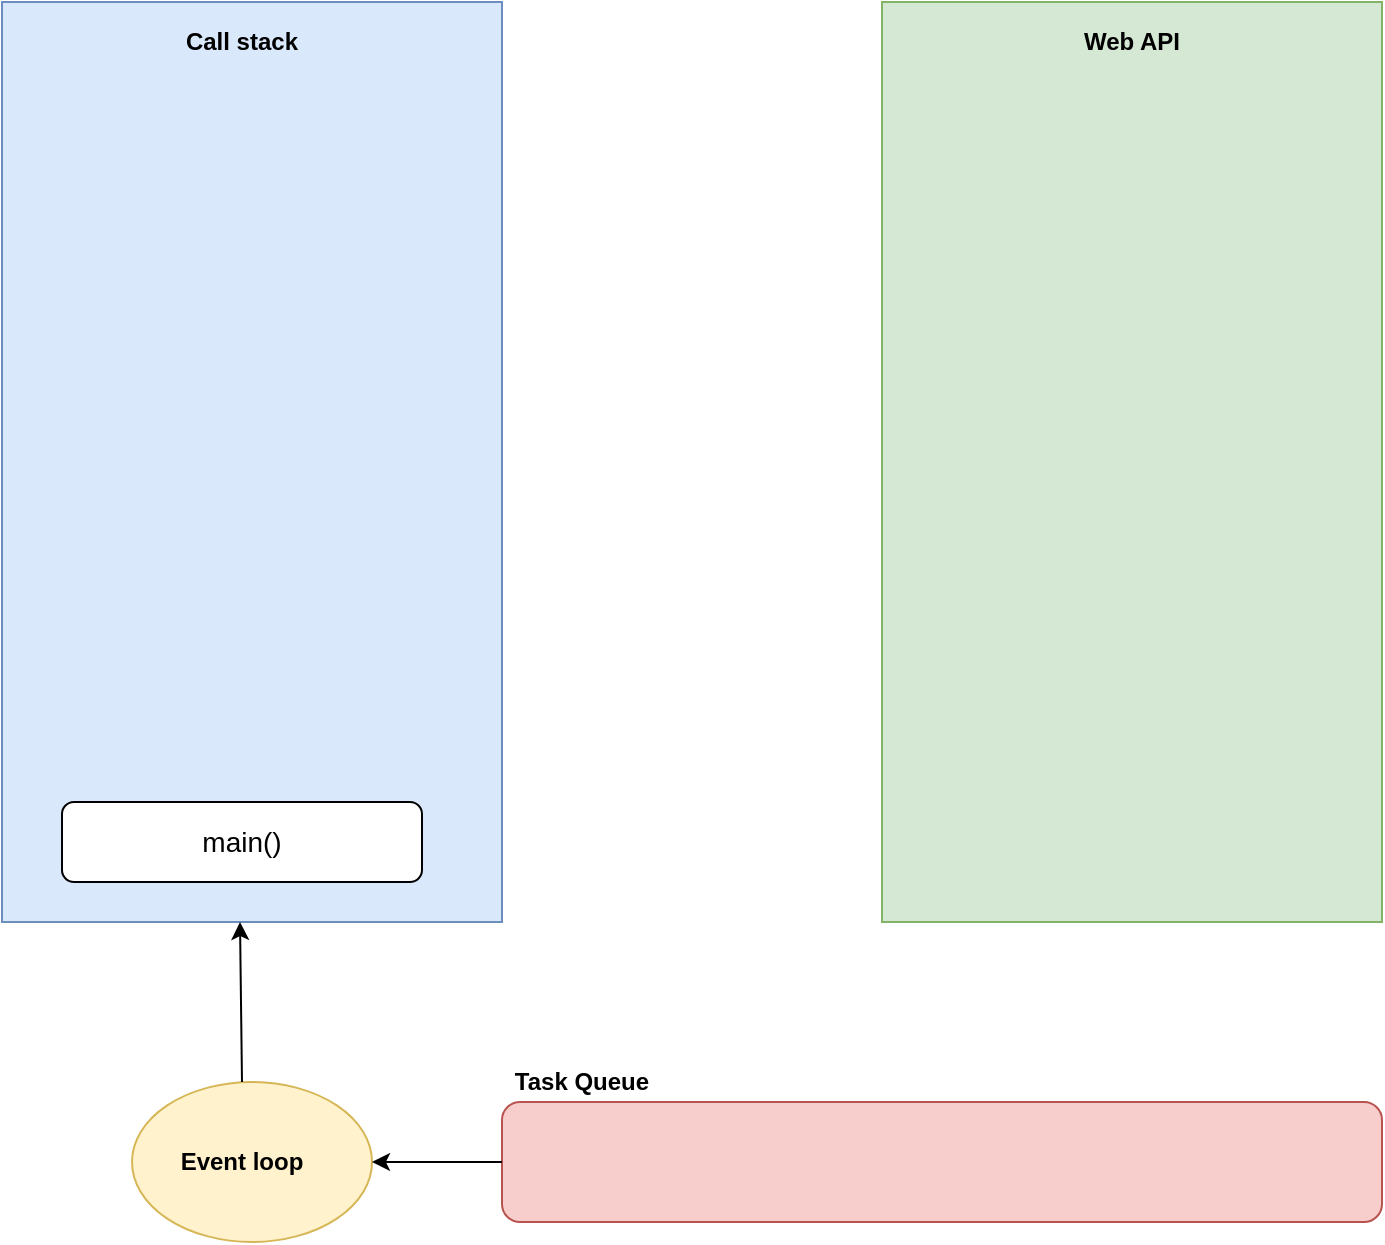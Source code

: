 <mxfile version="14.9.2" type="github"><diagram id="7v50oymvxG67FXplfxOc" name="Page-1"><mxGraphModel dx="746" dy="763" grid="1" gridSize="10" guides="1" tooltips="1" connect="1" arrows="1" fold="1" page="1" pageScale="1" pageWidth="850" pageHeight="1100" math="0" shadow="0"><root><mxCell id="0"/><mxCell id="1" parent="0"/><mxCell id="KX9vb8uaopgCxABW-4Ht-2" value="" style="rounded=0;whiteSpace=wrap;html=1;fillColor=#dae8fc;strokeColor=#6c8ebf;" vertex="1" parent="1"><mxGeometry x="40" y="80" width="250" height="460" as="geometry"/></mxCell><mxCell id="KX9vb8uaopgCxABW-4Ht-3" value="" style="rounded=0;whiteSpace=wrap;html=1;fillColor=#d5e8d4;strokeColor=#82b366;" vertex="1" parent="1"><mxGeometry x="480" y="80" width="250" height="460" as="geometry"/></mxCell><mxCell id="KX9vb8uaopgCxABW-4Ht-4" value="" style="ellipse;whiteSpace=wrap;html=1;fillColor=#fff2cc;strokeColor=#d6b656;" vertex="1" parent="1"><mxGeometry x="105" y="620" width="120" height="80" as="geometry"/></mxCell><mxCell id="KX9vb8uaopgCxABW-4Ht-5" value="" style="rounded=1;whiteSpace=wrap;html=1;fillColor=#f8cecc;strokeColor=#b85450;" vertex="1" parent="1"><mxGeometry x="290" y="630" width="440" height="60" as="geometry"/></mxCell><mxCell id="KX9vb8uaopgCxABW-4Ht-6" value="" style="endArrow=classic;html=1;entryX=0.476;entryY=1;entryDx=0;entryDy=0;entryPerimeter=0;" edge="1" parent="1" target="KX9vb8uaopgCxABW-4Ht-2"><mxGeometry width="50" height="50" relative="1" as="geometry"><mxPoint x="160" y="620" as="sourcePoint"/><mxPoint x="210" y="570" as="targetPoint"/></mxGeometry></mxCell><mxCell id="KX9vb8uaopgCxABW-4Ht-7" value="" style="endArrow=classic;html=1;exitX=0;exitY=0.5;exitDx=0;exitDy=0;" edge="1" parent="1" source="KX9vb8uaopgCxABW-4Ht-5" target="KX9vb8uaopgCxABW-4Ht-4"><mxGeometry width="50" height="50" relative="1" as="geometry"><mxPoint x="360" y="420" as="sourcePoint"/><mxPoint x="410" y="370" as="targetPoint"/></mxGeometry></mxCell><mxCell id="KX9vb8uaopgCxABW-4Ht-8" value="Call stack" style="text;html=1;strokeColor=none;fillColor=none;align=center;verticalAlign=middle;whiteSpace=wrap;rounded=0;fontStyle=1" vertex="1" parent="1"><mxGeometry x="120" y="90" width="80" height="20" as="geometry"/></mxCell><mxCell id="KX9vb8uaopgCxABW-4Ht-9" value="Web API" style="text;html=1;strokeColor=none;fillColor=none;align=center;verticalAlign=middle;whiteSpace=wrap;rounded=0;fontStyle=1" vertex="1" parent="1"><mxGeometry x="565" y="90" width="80" height="20" as="geometry"/></mxCell><mxCell id="KX9vb8uaopgCxABW-4Ht-10" value="Event loop" style="text;html=1;strokeColor=none;fillColor=none;align=center;verticalAlign=middle;whiteSpace=wrap;rounded=0;fontStyle=1" vertex="1" parent="1"><mxGeometry x="120" y="650" width="80" height="20" as="geometry"/></mxCell><mxCell id="KX9vb8uaopgCxABW-4Ht-11" value="Task Queue" style="text;html=1;strokeColor=none;fillColor=none;align=center;verticalAlign=middle;whiteSpace=wrap;rounded=0;fontStyle=1" vertex="1" parent="1"><mxGeometry x="290" y="610" width="80" height="20" as="geometry"/></mxCell><mxCell id="KX9vb8uaopgCxABW-4Ht-12" value="&lt;font style=&quot;font-size: 14px&quot;&gt;main()&lt;/font&gt;" style="rounded=1;whiteSpace=wrap;html=1;" vertex="1" parent="1"><mxGeometry x="70" y="480" width="180" height="40" as="geometry"/></mxCell></root></mxGraphModel></diagram></mxfile>